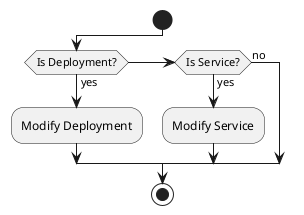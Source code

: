 @startuml
skinparam backgroundcolor transparent

start

if (Is Deployment?) then (yes)
    :Modify Deployment;
elseif (Is Service?) then (yes)
    :Modify Service;
else (no)
endif

stop
@enduml
